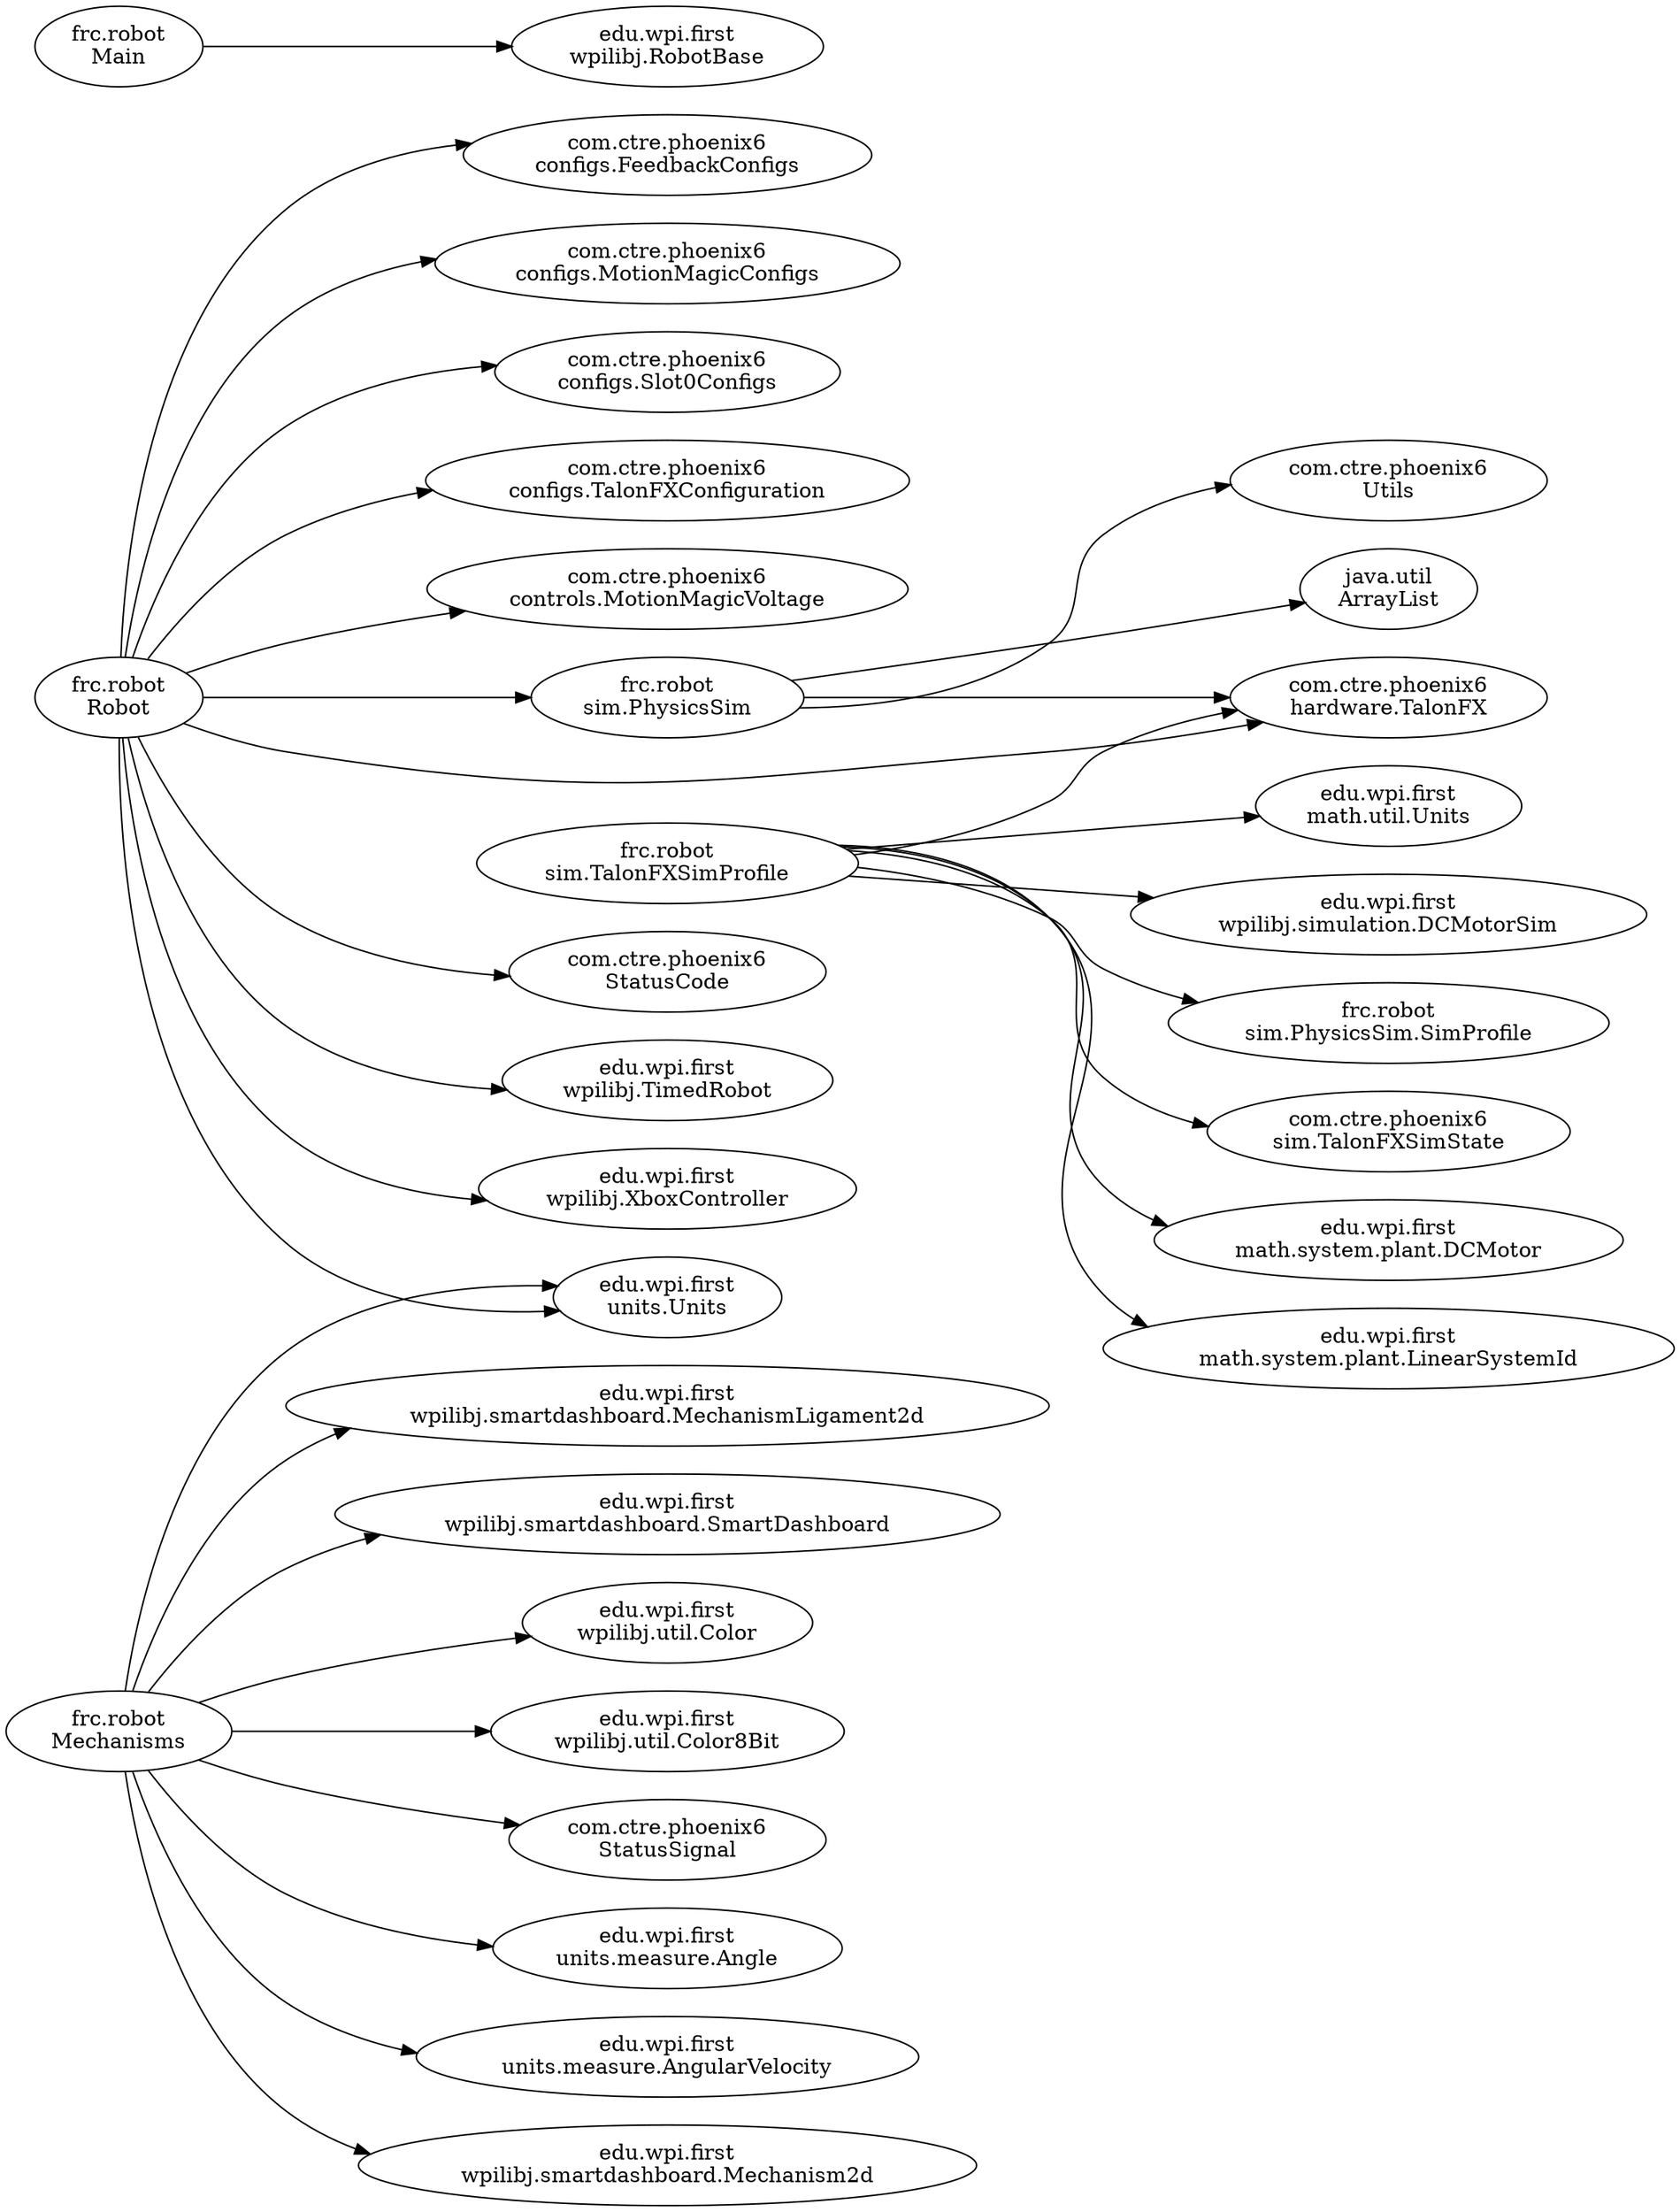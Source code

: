 digraph MotionMagic {
rankdir="LR";
constraint=false;
com_ctre_phoenix6_configs_FeedbackConfigs[label="com.ctre.phoenix6\nconfigs.FeedbackConfigs"]
com_ctre_phoenix6_configs_MotionMagicConfigs[label="com.ctre.phoenix6\nconfigs.MotionMagicConfigs"]
com_ctre_phoenix6_configs_Slot0Configs[label="com.ctre.phoenix6\nconfigs.Slot0Configs"]
com_ctre_phoenix6_configs_TalonFXConfiguration[label="com.ctre.phoenix6\nconfigs.TalonFXConfiguration"]
com_ctre_phoenix6_controls_MotionMagicVoltage[label="com.ctre.phoenix6\ncontrols.MotionMagicVoltage"]
com_ctre_phoenix6_hardware_TalonFX[label="com.ctre.phoenix6\nhardware.TalonFX"]
com_ctre_phoenix6_sim_TalonFXSimState[label="com.ctre.phoenix6\nsim.TalonFXSimState"]
com_ctre_phoenix6_StatusCode[label="com.ctre.phoenix6\nStatusCode"]
com_ctre_phoenix6_StatusSignal[label="com.ctre.phoenix6\nStatusSignal"]
com_ctre_phoenix6_Utils[label="com.ctre.phoenix6\nUtils"]
edu_wpi_first_math_system_plant_DCMotor[label="edu.wpi.first\nmath.system.plant.DCMotor"]
edu_wpi_first_math_system_plant_LinearSystemId[label="edu.wpi.first\nmath.system.plant.LinearSystemId"]
edu_wpi_first_math_util_Units[label="edu.wpi.first\nmath.util.Units"]
edu_wpi_first_units_measure_Angle[label="edu.wpi.first\nunits.measure.Angle"]
edu_wpi_first_units_measure_AngularVelocity[label="edu.wpi.first\nunits.measure.AngularVelocity"]
edu_wpi_first_units_Units[label="edu.wpi.first\nunits.Units"]
edu_wpi_first_wpilibj_RobotBase[label="edu.wpi.first\nwpilibj.RobotBase"]
edu_wpi_first_wpilibj_simulation_DCMotorSim[label="edu.wpi.first\nwpilibj.simulation.DCMotorSim"]
edu_wpi_first_wpilibj_smartdashboard_Mechanism2d[label="edu.wpi.first\nwpilibj.smartdashboard.Mechanism2d"]
edu_wpi_first_wpilibj_smartdashboard_MechanismLigament2d[label="edu.wpi.first\nwpilibj.smartdashboard.MechanismLigament2d"]
edu_wpi_first_wpilibj_smartdashboard_SmartDashboard[label="edu.wpi.first\nwpilibj.smartdashboard.SmartDashboard"]
edu_wpi_first_wpilibj_TimedRobot[label="edu.wpi.first\nwpilibj.TimedRobot"]
edu_wpi_first_wpilibj_util_Color[label="edu.wpi.first\nwpilibj.util.Color"]
edu_wpi_first_wpilibj_util_Color8Bit[label="edu.wpi.first\nwpilibj.util.Color8Bit"]
edu_wpi_first_wpilibj_XboxController[label="edu.wpi.first\nwpilibj.XboxController"]
frc_robot_Main[label="frc.robot\nMain"]
frc_robot_Mechanisms[label="frc.robot\nMechanisms"]
frc_robot_Robot[label="frc.robot\nRobot"]
frc_robot_sim_PhysicsSim[label="frc.robot\nsim.PhysicsSim"]
frc_robot_sim_PhysicsSim_SimProfile[label="frc.robot\nsim.PhysicsSim.SimProfile"]
frc_robot_sim_TalonFXSimProfile[label="frc.robot\nsim.TalonFXSimProfile"]
java_util_ArrayList[label="java.util\nArrayList"]
frc_robot_Robot -> edu_wpi_first_units_Units
frc_robot_Robot -> com_ctre_phoenix6_StatusCode
frc_robot_Robot -> com_ctre_phoenix6_configs_FeedbackConfigs
frc_robot_Robot -> com_ctre_phoenix6_configs_MotionMagicConfigs
frc_robot_Robot -> com_ctre_phoenix6_configs_Slot0Configs
frc_robot_Robot -> com_ctre_phoenix6_configs_TalonFXConfiguration
frc_robot_Robot -> com_ctre_phoenix6_controls_MotionMagicVoltage
frc_robot_Robot -> com_ctre_phoenix6_hardware_TalonFX
frc_robot_Robot -> edu_wpi_first_wpilibj_TimedRobot
frc_robot_Robot -> edu_wpi_first_wpilibj_XboxController
frc_robot_Robot -> frc_robot_sim_PhysicsSim
frc_robot_Mechanisms -> edu_wpi_first_units_Units
frc_robot_Mechanisms -> com_ctre_phoenix6_StatusSignal
frc_robot_Mechanisms -> edu_wpi_first_units_measure_Angle
frc_robot_Mechanisms -> edu_wpi_first_units_measure_AngularVelocity
frc_robot_Mechanisms -> edu_wpi_first_wpilibj_smartdashboard_Mechanism2d
frc_robot_Mechanisms -> edu_wpi_first_wpilibj_smartdashboard_MechanismLigament2d
frc_robot_Mechanisms -> edu_wpi_first_wpilibj_smartdashboard_SmartDashboard
frc_robot_Mechanisms -> edu_wpi_first_wpilibj_util_Color
frc_robot_Mechanisms -> edu_wpi_first_wpilibj_util_Color8Bit
frc_robot_sim_PhysicsSim -> java_util_ArrayList
frc_robot_sim_PhysicsSim -> com_ctre_phoenix6_Utils
frc_robot_sim_PhysicsSim -> com_ctre_phoenix6_hardware_TalonFX
frc_robot_sim_TalonFXSimProfile -> com_ctre_phoenix6_hardware_TalonFX
frc_robot_sim_TalonFXSimProfile -> com_ctre_phoenix6_sim_TalonFXSimState
frc_robot_sim_TalonFXSimProfile -> edu_wpi_first_math_system_plant_DCMotor
frc_robot_sim_TalonFXSimProfile -> edu_wpi_first_math_system_plant_LinearSystemId
frc_robot_sim_TalonFXSimProfile -> edu_wpi_first_math_util_Units
frc_robot_sim_TalonFXSimProfile -> edu_wpi_first_wpilibj_simulation_DCMotorSim
frc_robot_sim_TalonFXSimProfile -> frc_robot_sim_PhysicsSim_SimProfile
frc_robot_Main -> edu_wpi_first_wpilibj_RobotBase
}
